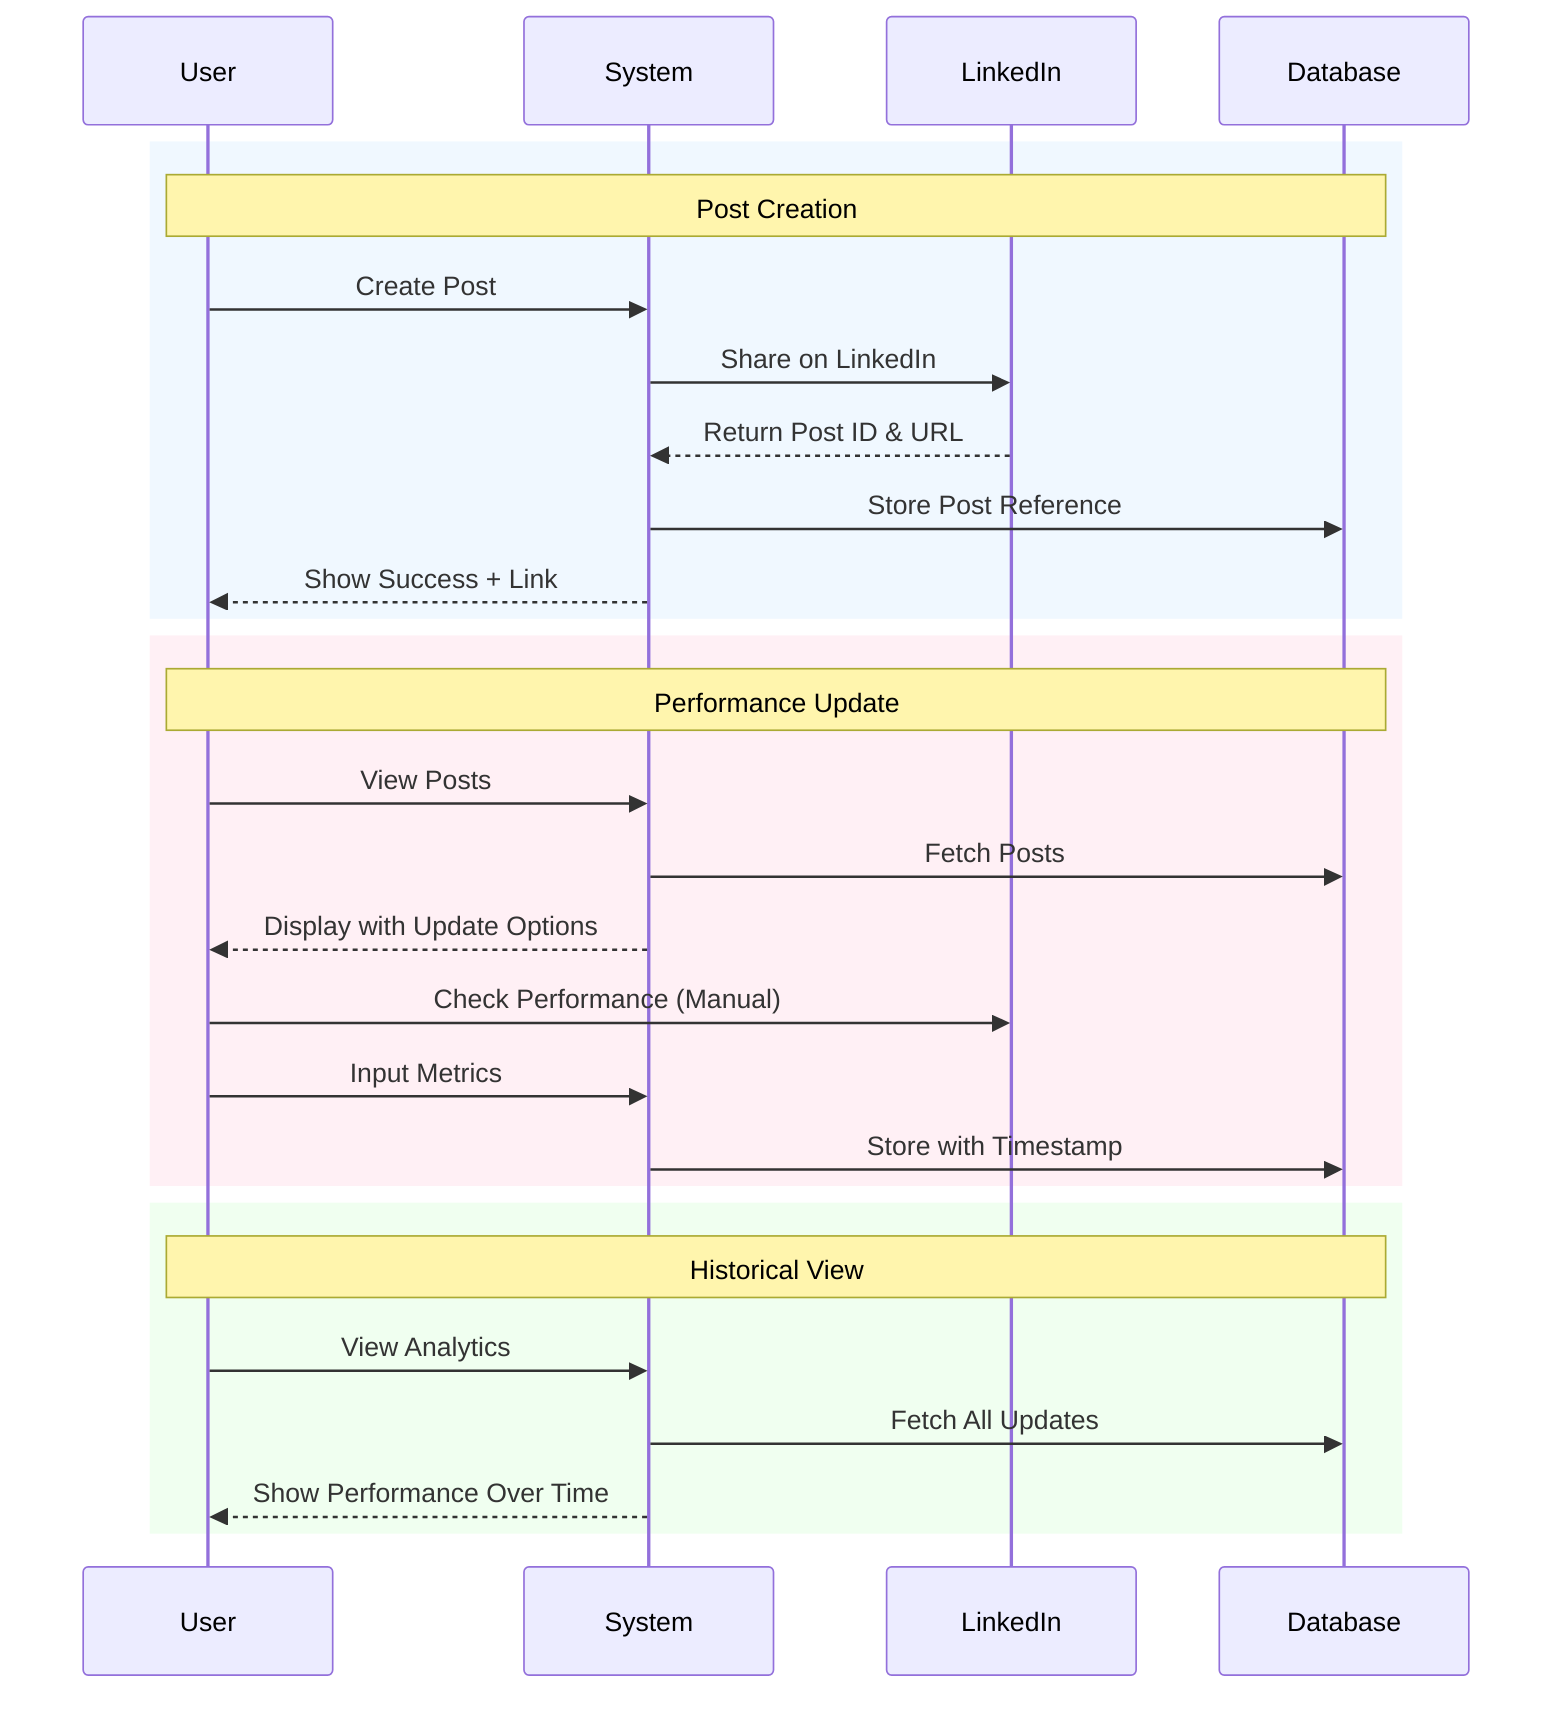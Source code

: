 sequenceDiagram
    participant U as User
    participant S as System
    participant L as LinkedIn
    participant D as Database
    
    rect rgb(240, 248, 255)
        Note over U,D: Post Creation
        U->>S: Create Post
        S->>L: Share on LinkedIn
        L-->>S: Return Post ID & URL
        S->>D: Store Post Reference
        S-->>U: Show Success + Link
    end
    
    rect rgb(255, 240, 245)
        Note over U,D: Performance Update
        U->>S: View Posts
        S->>D: Fetch Posts
        S-->>U: Display with Update Options
        U->>L: Check Performance (Manual)
        U->>S: Input Metrics
        S->>D: Store with Timestamp
    end
    
    rect rgb(240, 255, 240)
        Note over U,D: Historical View
        U->>S: View Analytics
        S->>D: Fetch All Updates
        S-->>U: Show Performance Over Time
    end